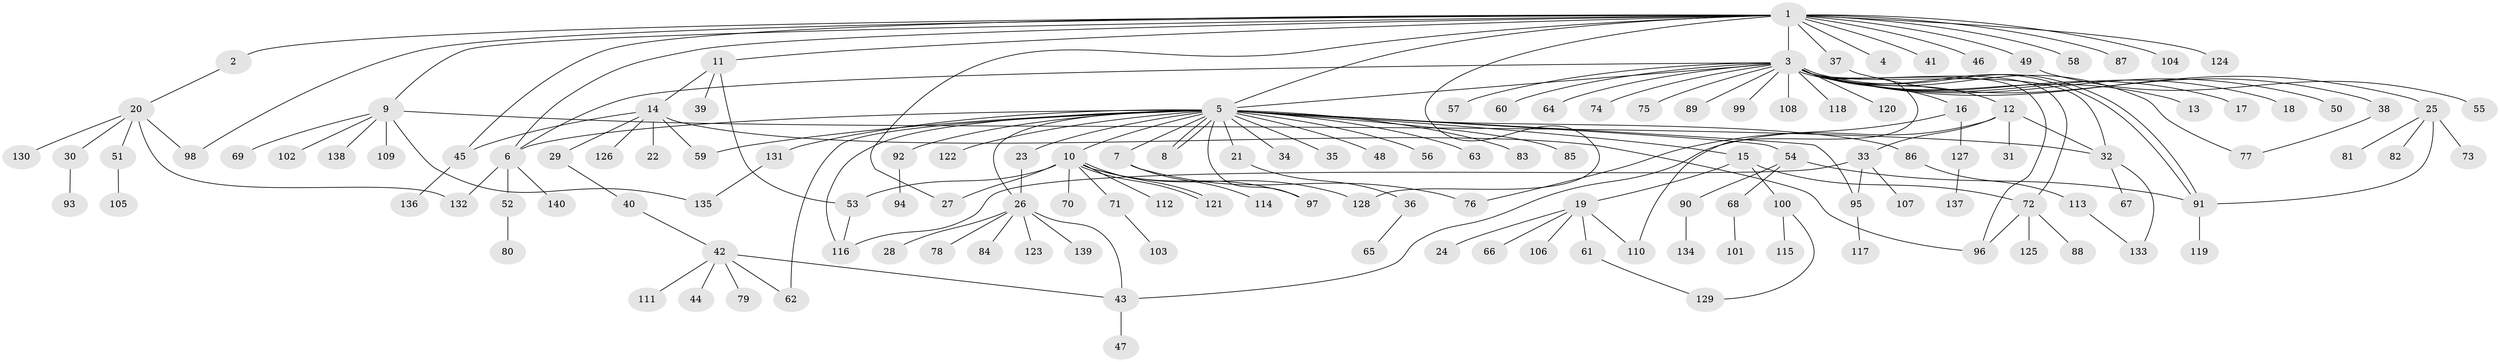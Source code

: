 // Generated by graph-tools (version 1.1) at 2025/01/03/09/25 03:01:55]
// undirected, 140 vertices, 173 edges
graph export_dot {
graph [start="1"]
  node [color=gray90,style=filled];
  1;
  2;
  3;
  4;
  5;
  6;
  7;
  8;
  9;
  10;
  11;
  12;
  13;
  14;
  15;
  16;
  17;
  18;
  19;
  20;
  21;
  22;
  23;
  24;
  25;
  26;
  27;
  28;
  29;
  30;
  31;
  32;
  33;
  34;
  35;
  36;
  37;
  38;
  39;
  40;
  41;
  42;
  43;
  44;
  45;
  46;
  47;
  48;
  49;
  50;
  51;
  52;
  53;
  54;
  55;
  56;
  57;
  58;
  59;
  60;
  61;
  62;
  63;
  64;
  65;
  66;
  67;
  68;
  69;
  70;
  71;
  72;
  73;
  74;
  75;
  76;
  77;
  78;
  79;
  80;
  81;
  82;
  83;
  84;
  85;
  86;
  87;
  88;
  89;
  90;
  91;
  92;
  93;
  94;
  95;
  96;
  97;
  98;
  99;
  100;
  101;
  102;
  103;
  104;
  105;
  106;
  107;
  108;
  109;
  110;
  111;
  112;
  113;
  114;
  115;
  116;
  117;
  118;
  119;
  120;
  121;
  122;
  123;
  124;
  125;
  126;
  127;
  128;
  129;
  130;
  131;
  132;
  133;
  134;
  135;
  136;
  137;
  138;
  139;
  140;
  1 -- 2;
  1 -- 3;
  1 -- 4;
  1 -- 5;
  1 -- 6;
  1 -- 9;
  1 -- 11;
  1 -- 27;
  1 -- 37;
  1 -- 41;
  1 -- 45;
  1 -- 46;
  1 -- 49;
  1 -- 58;
  1 -- 87;
  1 -- 98;
  1 -- 104;
  1 -- 124;
  1 -- 128;
  2 -- 20;
  3 -- 5;
  3 -- 6;
  3 -- 12;
  3 -- 13;
  3 -- 16;
  3 -- 17;
  3 -- 18;
  3 -- 25;
  3 -- 32;
  3 -- 50;
  3 -- 57;
  3 -- 60;
  3 -- 64;
  3 -- 72;
  3 -- 74;
  3 -- 75;
  3 -- 77;
  3 -- 89;
  3 -- 91;
  3 -- 91;
  3 -- 96;
  3 -- 99;
  3 -- 108;
  3 -- 110;
  3 -- 118;
  3 -- 120;
  5 -- 6;
  5 -- 7;
  5 -- 8;
  5 -- 8;
  5 -- 10;
  5 -- 15;
  5 -- 21;
  5 -- 23;
  5 -- 26;
  5 -- 34;
  5 -- 35;
  5 -- 48;
  5 -- 54;
  5 -- 56;
  5 -- 59;
  5 -- 62;
  5 -- 63;
  5 -- 83;
  5 -- 85;
  5 -- 86;
  5 -- 92;
  5 -- 95;
  5 -- 97;
  5 -- 116;
  5 -- 122;
  5 -- 131;
  6 -- 52;
  6 -- 132;
  6 -- 140;
  7 -- 76;
  7 -- 114;
  9 -- 32;
  9 -- 69;
  9 -- 102;
  9 -- 109;
  9 -- 135;
  9 -- 138;
  10 -- 27;
  10 -- 53;
  10 -- 70;
  10 -- 71;
  10 -- 97;
  10 -- 112;
  10 -- 121;
  10 -- 121;
  10 -- 128;
  11 -- 14;
  11 -- 39;
  11 -- 53;
  12 -- 31;
  12 -- 32;
  12 -- 33;
  12 -- 43;
  14 -- 22;
  14 -- 29;
  14 -- 45;
  14 -- 59;
  14 -- 96;
  14 -- 126;
  15 -- 19;
  15 -- 72;
  15 -- 100;
  16 -- 76;
  16 -- 127;
  19 -- 24;
  19 -- 61;
  19 -- 66;
  19 -- 106;
  19 -- 110;
  20 -- 30;
  20 -- 51;
  20 -- 98;
  20 -- 130;
  20 -- 132;
  21 -- 36;
  23 -- 26;
  25 -- 73;
  25 -- 81;
  25 -- 82;
  25 -- 91;
  26 -- 28;
  26 -- 43;
  26 -- 78;
  26 -- 84;
  26 -- 123;
  26 -- 139;
  29 -- 40;
  30 -- 93;
  32 -- 67;
  32 -- 133;
  33 -- 95;
  33 -- 107;
  33 -- 116;
  36 -- 65;
  37 -- 38;
  38 -- 77;
  40 -- 42;
  42 -- 43;
  42 -- 44;
  42 -- 62;
  42 -- 79;
  42 -- 111;
  43 -- 47;
  45 -- 136;
  49 -- 55;
  51 -- 105;
  52 -- 80;
  53 -- 116;
  54 -- 68;
  54 -- 90;
  54 -- 91;
  61 -- 129;
  68 -- 101;
  71 -- 103;
  72 -- 88;
  72 -- 96;
  72 -- 125;
  86 -- 113;
  90 -- 134;
  91 -- 119;
  92 -- 94;
  95 -- 117;
  100 -- 115;
  100 -- 129;
  113 -- 133;
  127 -- 137;
  131 -- 135;
}
